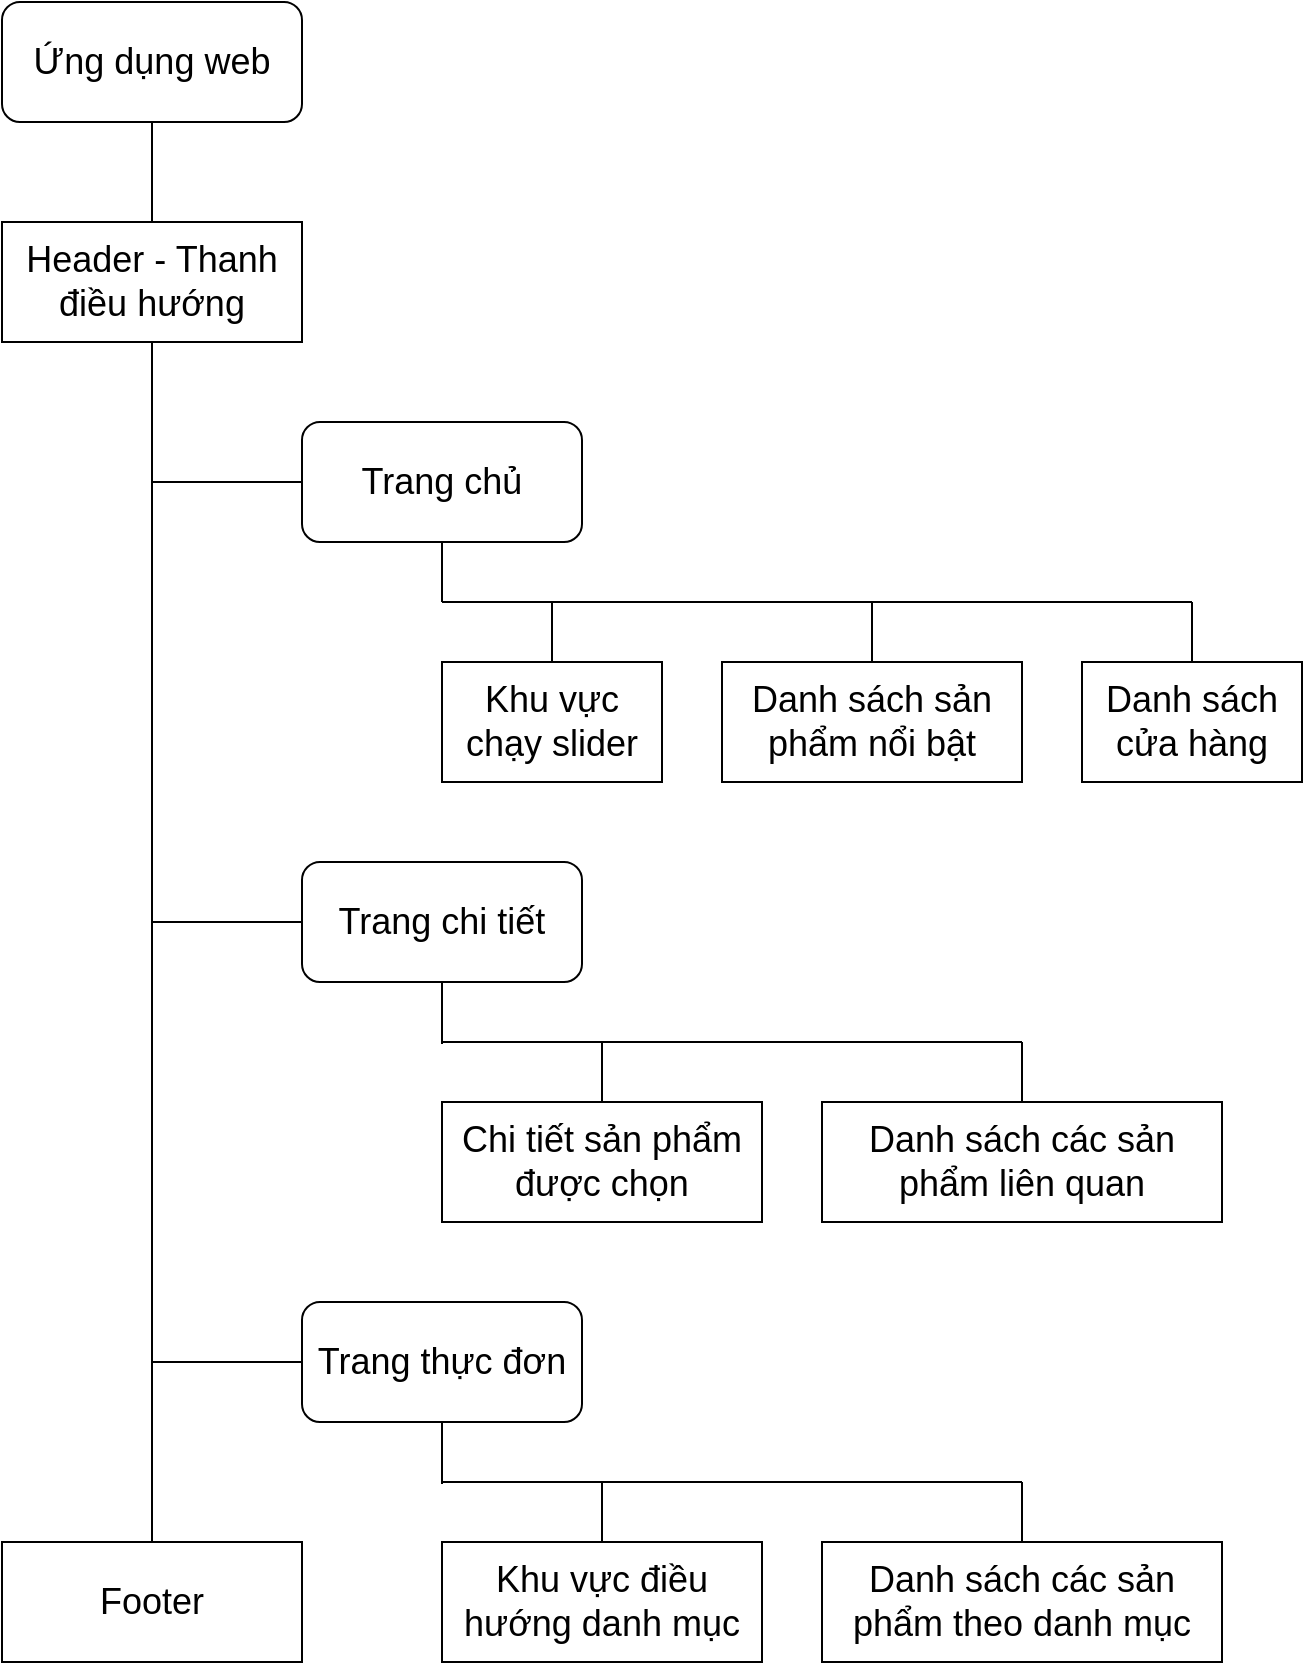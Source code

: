 <mxfile version="12.3.9" type="device" pages="1"><diagram id="m9dA3hCOZUqAB7NltclW" name="Page-1"><mxGraphModel dx="1730" dy="967" grid="1" gridSize="10" guides="1" tooltips="1" connect="1" arrows="1" fold="1" page="1" pageScale="1" pageWidth="827" pageHeight="1169" math="0" shadow="0"><root><mxCell id="0"/><mxCell id="1" parent="0"/><mxCell id="cPZhHCC9wjfDUBinXqQx-1" value="Trang chủ" style="rounded=1;whiteSpace=wrap;html=1;fontSize=18;" vertex="1" parent="1"><mxGeometry x="238" y="334" width="140" height="60" as="geometry"/></mxCell><mxCell id="cPZhHCC9wjfDUBinXqQx-2" value="Trang thực đơn" style="rounded=1;whiteSpace=wrap;html=1;fontSize=18;" vertex="1" parent="1"><mxGeometry x="238" y="774" width="140" height="60" as="geometry"/></mxCell><mxCell id="cPZhHCC9wjfDUBinXqQx-3" value="Trang chi tiết" style="rounded=1;whiteSpace=wrap;html=1;fontSize=18;" vertex="1" parent="1"><mxGeometry x="238" y="554" width="140" height="60" as="geometry"/></mxCell><mxCell id="cPZhHCC9wjfDUBinXqQx-9" value="&lt;span style=&quot;white-space: normal&quot;&gt;Danh sách sản phẩm nổi bật&lt;/span&gt;" style="rounded=0;whiteSpace=wrap;html=1;fontSize=18;" vertex="1" parent="1"><mxGeometry x="448" y="454" width="150" height="60" as="geometry"/></mxCell><mxCell id="cPZhHCC9wjfDUBinXqQx-10" value="&lt;span style=&quot;white-space: normal&quot;&gt;Danh sách cửa hàng&lt;/span&gt;" style="rounded=0;whiteSpace=wrap;html=1;fontSize=18;" vertex="1" parent="1"><mxGeometry x="628" y="454" width="110" height="60" as="geometry"/></mxCell><mxCell id="cPZhHCC9wjfDUBinXqQx-12" value="&lt;span style=&quot;white-space: normal&quot;&gt;Khu vực chạy slider&lt;/span&gt;" style="rounded=0;whiteSpace=wrap;html=1;fontSize=18;" vertex="1" parent="1"><mxGeometry x="308" y="454" width="110" height="60" as="geometry"/></mxCell><mxCell id="cPZhHCC9wjfDUBinXqQx-13" value="" style="endArrow=none;html=1;fontSize=18;entryX=0.5;entryY=1;entryDx=0;entryDy=0;" edge="1" parent="1" target="cPZhHCC9wjfDUBinXqQx-1"><mxGeometry width="50" height="50" relative="1" as="geometry"><mxPoint x="308" y="424" as="sourcePoint"/><mxPoint x="303" y="394" as="targetPoint"/></mxGeometry></mxCell><mxCell id="cPZhHCC9wjfDUBinXqQx-14" value="" style="endArrow=none;html=1;fontSize=18;" edge="1" parent="1"><mxGeometry width="50" height="50" relative="1" as="geometry"><mxPoint x="308" y="424" as="sourcePoint"/><mxPoint x="683" y="424" as="targetPoint"/></mxGeometry></mxCell><mxCell id="cPZhHCC9wjfDUBinXqQx-15" value="" style="endArrow=none;html=1;fontSize=18;exitX=0.5;exitY=0;exitDx=0;exitDy=0;" edge="1" parent="1" source="cPZhHCC9wjfDUBinXqQx-9"><mxGeometry width="50" height="50" relative="1" as="geometry"><mxPoint x="683" y="454" as="sourcePoint"/><mxPoint x="523" y="424" as="targetPoint"/></mxGeometry></mxCell><mxCell id="cPZhHCC9wjfDUBinXqQx-16" value="" style="endArrow=none;html=1;fontSize=18;exitX=0.5;exitY=0;exitDx=0;exitDy=0;" edge="1" parent="1" source="cPZhHCC9wjfDUBinXqQx-12"><mxGeometry width="50" height="50" relative="1" as="geometry"><mxPoint x="543" y="444" as="sourcePoint"/><mxPoint x="363" y="424" as="targetPoint"/></mxGeometry></mxCell><mxCell id="cPZhHCC9wjfDUBinXqQx-18" value="" style="endArrow=none;html=1;fontSize=18;exitX=0.5;exitY=0;exitDx=0;exitDy=0;" edge="1" parent="1" source="cPZhHCC9wjfDUBinXqQx-10"><mxGeometry width="50" height="50" relative="1" as="geometry"><mxPoint x="923" y="454" as="sourcePoint"/><mxPoint x="683" y="424" as="targetPoint"/></mxGeometry></mxCell><mxCell id="cPZhHCC9wjfDUBinXqQx-33" value="&lt;span style=&quot;white-space: normal&quot;&gt;Danh sách các sản phẩm liên quan&lt;/span&gt;" style="rounded=0;whiteSpace=wrap;html=1;fontSize=18;" vertex="1" parent="1"><mxGeometry x="498" y="674" width="200" height="60" as="geometry"/></mxCell><mxCell id="cPZhHCC9wjfDUBinXqQx-35" value="Chi tiết sản phẩm được chọn" style="rounded=0;whiteSpace=wrap;html=1;fontSize=18;" vertex="1" parent="1"><mxGeometry x="308" y="674" width="160" height="60" as="geometry"/></mxCell><mxCell id="cPZhHCC9wjfDUBinXqQx-36" value="" style="endArrow=none;html=1;fontSize=18;entryX=0.5;entryY=1;entryDx=0;entryDy=0;" edge="1" parent="1" target="cPZhHCC9wjfDUBinXqQx-3"><mxGeometry width="50" height="50" relative="1" as="geometry"><mxPoint x="308" y="645" as="sourcePoint"/><mxPoint x="303" y="614" as="targetPoint"/></mxGeometry></mxCell><mxCell id="cPZhHCC9wjfDUBinXqQx-37" value="" style="endArrow=none;html=1;fontSize=18;" edge="1" parent="1"><mxGeometry width="50" height="50" relative="1" as="geometry"><mxPoint x="308" y="644" as="sourcePoint"/><mxPoint x="598" y="644" as="targetPoint"/></mxGeometry></mxCell><mxCell id="cPZhHCC9wjfDUBinXqQx-39" value="" style="endArrow=none;html=1;fontSize=18;exitX=0.5;exitY=0;exitDx=0;exitDy=0;" edge="1" parent="1" source="cPZhHCC9wjfDUBinXqQx-35"><mxGeometry width="50" height="50" relative="1" as="geometry"><mxPoint x="543" y="664" as="sourcePoint"/><mxPoint x="388" y="644" as="targetPoint"/></mxGeometry></mxCell><mxCell id="cPZhHCC9wjfDUBinXqQx-41" value="" style="endArrow=none;html=1;fontSize=18;exitX=0.5;exitY=0;exitDx=0;exitDy=0;" edge="1" parent="1" source="cPZhHCC9wjfDUBinXqQx-33"><mxGeometry width="50" height="50" relative="1" as="geometry"><mxPoint x="923" y="674" as="sourcePoint"/><mxPoint x="598" y="644" as="targetPoint"/></mxGeometry></mxCell><mxCell id="cPZhHCC9wjfDUBinXqQx-43" value="Ứng dụng web" style="rounded=1;whiteSpace=wrap;html=1;fontSize=18;" vertex="1" parent="1"><mxGeometry x="88" y="124" width="150" height="60" as="geometry"/></mxCell><mxCell id="cPZhHCC9wjfDUBinXqQx-44" value="" style="endArrow=none;html=1;fontSize=18;entryX=0.5;entryY=1;entryDx=0;entryDy=0;" edge="1" parent="1" source="cPZhHCC9wjfDUBinXqQx-52" target="cPZhHCC9wjfDUBinXqQx-43"><mxGeometry width="50" height="50" relative="1" as="geometry"><mxPoint x="163" y="914" as="sourcePoint"/><mxPoint x="178" y="184" as="targetPoint"/></mxGeometry></mxCell><mxCell id="cPZhHCC9wjfDUBinXqQx-45" value="" style="endArrow=none;html=1;fontSize=18;exitX=0;exitY=0.5;exitDx=0;exitDy=0;" edge="1" parent="1" source="cPZhHCC9wjfDUBinXqQx-1"><mxGeometry width="50" height="50" relative="1" as="geometry"><mxPoint x="243" y="333.5" as="sourcePoint"/><mxPoint x="163" y="364" as="targetPoint"/></mxGeometry></mxCell><mxCell id="cPZhHCC9wjfDUBinXqQx-46" value="" style="endArrow=none;html=1;fontSize=18;exitX=0;exitY=0.5;exitDx=0;exitDy=0;" edge="1" parent="1" source="cPZhHCC9wjfDUBinXqQx-3"><mxGeometry width="50" height="50" relative="1" as="geometry"><mxPoint x="243" y="563.5" as="sourcePoint"/><mxPoint x="163" y="584" as="targetPoint"/></mxGeometry></mxCell><mxCell id="cPZhHCC9wjfDUBinXqQx-47" value="" style="endArrow=none;html=1;fontSize=18;exitX=0;exitY=0.5;exitDx=0;exitDy=0;" edge="1" parent="1" source="cPZhHCC9wjfDUBinXqQx-2"><mxGeometry width="50" height="50" relative="1" as="geometry"><mxPoint x="243" y="798" as="sourcePoint"/><mxPoint x="163" y="804" as="targetPoint"/></mxGeometry></mxCell><mxCell id="cPZhHCC9wjfDUBinXqQx-52" value="Header - Thanh điều hướng" style="rounded=0;whiteSpace=wrap;html=1;fontSize=18;" vertex="1" parent="1"><mxGeometry x="88" y="234" width="150" height="60" as="geometry"/></mxCell><mxCell id="cPZhHCC9wjfDUBinXqQx-53" value="" style="endArrow=none;html=1;fontSize=18;entryX=0.5;entryY=1;entryDx=0;entryDy=0;" edge="1" parent="1" source="cPZhHCC9wjfDUBinXqQx-54" target="cPZhHCC9wjfDUBinXqQx-52"><mxGeometry width="50" height="50" relative="1" as="geometry"><mxPoint x="163" y="914" as="sourcePoint"/><mxPoint x="163" y="184" as="targetPoint"/></mxGeometry></mxCell><mxCell id="cPZhHCC9wjfDUBinXqQx-54" value="&lt;span style=&quot;white-space: normal&quot;&gt;Footer&lt;/span&gt;" style="rounded=0;whiteSpace=wrap;html=1;fontSize=18;" vertex="1" parent="1"><mxGeometry x="88" y="894" width="150" height="60" as="geometry"/></mxCell><mxCell id="cPZhHCC9wjfDUBinXqQx-61" value="&lt;span style=&quot;white-space: normal&quot;&gt;Danh sách các sản phẩm theo danh mục&lt;/span&gt;" style="rounded=0;whiteSpace=wrap;html=1;fontSize=18;" vertex="1" parent="1"><mxGeometry x="498" y="894" width="200" height="60" as="geometry"/></mxCell><mxCell id="cPZhHCC9wjfDUBinXqQx-62" value="Khu vực điều hướng danh mục" style="rounded=0;whiteSpace=wrap;html=1;fontSize=18;" vertex="1" parent="1"><mxGeometry x="308" y="894" width="160" height="60" as="geometry"/></mxCell><mxCell id="cPZhHCC9wjfDUBinXqQx-63" value="" style="endArrow=none;html=1;fontSize=18;entryX=0.5;entryY=1;entryDx=0;entryDy=0;" edge="1" parent="1" target="cPZhHCC9wjfDUBinXqQx-2"><mxGeometry width="50" height="50" relative="1" as="geometry"><mxPoint x="308" y="865" as="sourcePoint"/><mxPoint x="308" y="834" as="targetPoint"/></mxGeometry></mxCell><mxCell id="cPZhHCC9wjfDUBinXqQx-64" value="" style="endArrow=none;html=1;fontSize=18;" edge="1" parent="1"><mxGeometry width="50" height="50" relative="1" as="geometry"><mxPoint x="308" y="864" as="sourcePoint"/><mxPoint x="598" y="864" as="targetPoint"/></mxGeometry></mxCell><mxCell id="cPZhHCC9wjfDUBinXqQx-65" value="" style="endArrow=none;html=1;fontSize=18;exitX=0.5;exitY=0;exitDx=0;exitDy=0;" edge="1" parent="1" source="cPZhHCC9wjfDUBinXqQx-62"><mxGeometry width="50" height="50" relative="1" as="geometry"><mxPoint x="543" y="884" as="sourcePoint"/><mxPoint x="388" y="864" as="targetPoint"/></mxGeometry></mxCell><mxCell id="cPZhHCC9wjfDUBinXqQx-66" value="" style="endArrow=none;html=1;fontSize=18;exitX=0.5;exitY=0;exitDx=0;exitDy=0;" edge="1" parent="1" source="cPZhHCC9wjfDUBinXqQx-61"><mxGeometry width="50" height="50" relative="1" as="geometry"><mxPoint x="923" y="894" as="sourcePoint"/><mxPoint x="598" y="864" as="targetPoint"/></mxGeometry></mxCell></root></mxGraphModel></diagram></mxfile>